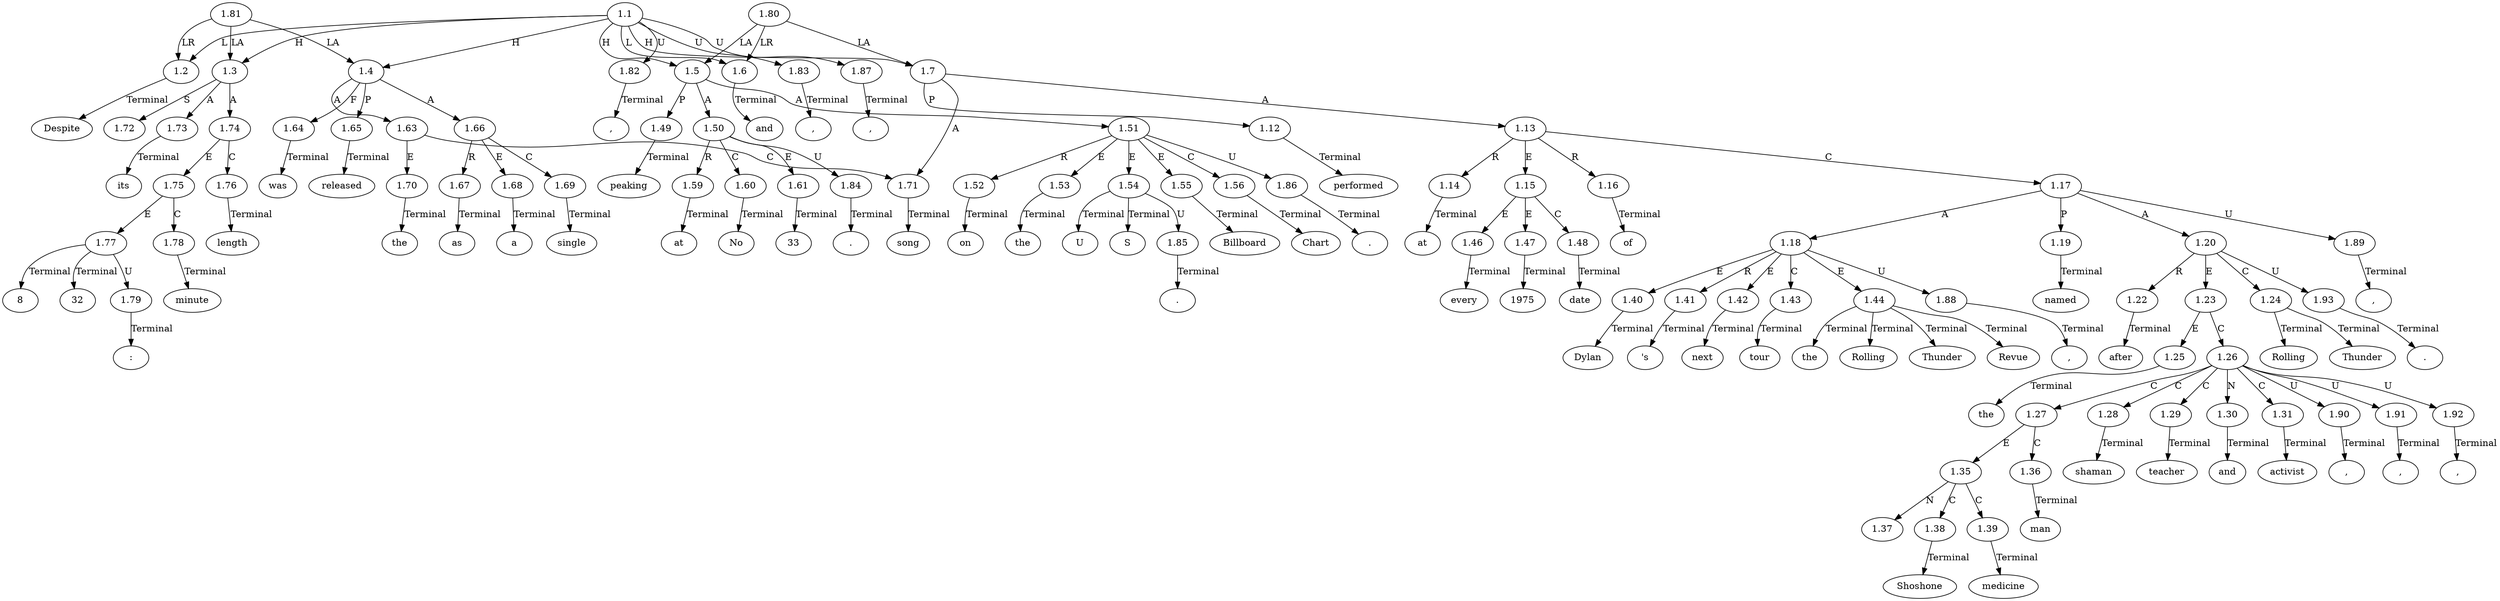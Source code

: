 // Graph
digraph {
	0.1 [label=Despite ordering=out]
	0.10 [label=song ordering=out]
	0.11 [label=was ordering=out]
	0.12 [label=released ordering=out]
	0.13 [label=as ordering=out]
	0.14 [label=a ordering=out]
	0.15 [label=single ordering=out]
	0.16 [label="," ordering=out]
	0.17 [label=peaking ordering=out]
	0.18 [label=at ordering=out]
	0.19 [label=No ordering=out]
	0.2 [label=its ordering=out]
	0.20 [label="." ordering=out]
	0.21 [label=33 ordering=out]
	0.22 [label=on ordering=out]
	0.23 [label=the ordering=out]
	0.24 [label=U ordering=out]
	0.25 [label="." ordering=out]
	0.26 [label=S ordering=out]
	0.27 [label="." ordering=out]
	0.28 [label=Billboard ordering=out]
	0.29 [label=Chart ordering=out]
	0.3 [label=8 ordering=out]
	0.30 [label="," ordering=out]
	0.31 [label=and ordering=out]
	0.32 [label=performed ordering=out]
	0.33 [label=at ordering=out]
	0.34 [label=every ordering=out]
	0.35 [label=1975 ordering=out]
	0.36 [label=date ordering=out]
	0.37 [label=of ordering=out]
	0.38 [label=Dylan ordering=out]
	0.39 [label="'s" ordering=out]
	0.4 [label=":" ordering=out]
	0.40 [label=next ordering=out]
	0.41 [label=tour ordering=out]
	0.42 [label="," ordering=out]
	0.43 [label=the ordering=out]
	0.44 [label=Rolling ordering=out]
	0.45 [label=Thunder ordering=out]
	0.46 [label=Revue ordering=out]
	0.47 [label="," ordering=out]
	0.48 [label=named ordering=out]
	0.49 [label=after ordering=out]
	0.5 [label=32 ordering=out]
	0.50 [label=the ordering=out]
	0.51 [label=Shoshone ordering=out]
	0.52 [label=medicine ordering=out]
	0.53 [label=man ordering=out]
	0.54 [label="," ordering=out]
	0.55 [label=shaman ordering=out]
	0.56 [label="," ordering=out]
	0.57 [label=teacher ordering=out]
	0.58 [label="," ordering=out]
	0.59 [label=and ordering=out]
	0.6 [label=minute ordering=out]
	0.60 [label=activist ordering=out]
	0.61 [label=Rolling ordering=out]
	0.62 [label=Thunder ordering=out]
	0.63 [label="." ordering=out]
	0.7 [label=length ordering=out]
	0.8 [label="," ordering=out]
	0.9 [label=the ordering=out]
	1.1 [label=1.1 ordering=out]
	1.2 [label=1.2 ordering=out]
	1.3 [label=1.3 ordering=out]
	1.4 [label=1.4 ordering=out]
	1.5 [label=1.5 ordering=out]
	1.6 [label=1.6 ordering=out]
	1.7 [label=1.7 ordering=out]
	1.12 [label=1.12 ordering=out]
	1.13 [label=1.13 ordering=out]
	1.14 [label=1.14 ordering=out]
	1.15 [label=1.15 ordering=out]
	1.16 [label=1.16 ordering=out]
	1.17 [label=1.17 ordering=out]
	1.18 [label=1.18 ordering=out]
	1.19 [label=1.19 ordering=out]
	1.20 [label=1.20 ordering=out]
	1.22 [label=1.22 ordering=out]
	1.23 [label=1.23 ordering=out]
	1.24 [label=1.24 ordering=out]
	1.25 [label=1.25 ordering=out]
	1.26 [label=1.26 ordering=out]
	1.27 [label=1.27 ordering=out]
	1.28 [label=1.28 ordering=out]
	1.29 [label=1.29 ordering=out]
	1.30 [label=1.30 ordering=out]
	1.31 [label=1.31 ordering=out]
	1.35 [label=1.35 ordering=out]
	1.36 [label=1.36 ordering=out]
	1.37 [label=1.37 ordering=out]
	1.38 [label=1.38 ordering=out]
	1.39 [label=1.39 ordering=out]
	1.40 [label=1.40 ordering=out]
	1.41 [label=1.41 ordering=out]
	1.42 [label=1.42 ordering=out]
	1.43 [label=1.43 ordering=out]
	1.44 [label=1.44 ordering=out]
	1.46 [label=1.46 ordering=out]
	1.47 [label=1.47 ordering=out]
	1.48 [label=1.48 ordering=out]
	1.49 [label=1.49 ordering=out]
	1.50 [label=1.50 ordering=out]
	1.51 [label=1.51 ordering=out]
	1.52 [label=1.52 ordering=out]
	1.53 [label=1.53 ordering=out]
	1.54 [label=1.54 ordering=out]
	1.55 [label=1.55 ordering=out]
	1.56 [label=1.56 ordering=out]
	1.59 [label=1.59 ordering=out]
	1.60 [label=1.60 ordering=out]
	1.61 [label=1.61 ordering=out]
	1.63 [label=1.63 ordering=out]
	1.64 [label=1.64 ordering=out]
	1.65 [label=1.65 ordering=out]
	1.66 [label=1.66 ordering=out]
	1.67 [label=1.67 ordering=out]
	1.68 [label=1.68 ordering=out]
	1.69 [label=1.69 ordering=out]
	1.70 [label=1.70 ordering=out]
	1.71 [label=1.71 ordering=out]
	1.72 [label=1.72 ordering=out]
	1.73 [label=1.73 ordering=out]
	1.74 [label=1.74 ordering=out]
	1.75 [label=1.75 ordering=out]
	1.76 [label=1.76 ordering=out]
	1.77 [label=1.77 ordering=out]
	1.78 [label=1.78 ordering=out]
	1.79 [label=1.79 ordering=out]
	1.80 [label=1.80 ordering=out]
	1.81 [label=1.81 ordering=out]
	1.82 [label=1.82 ordering=out]
	1.83 [label=1.83 ordering=out]
	1.84 [label=1.84 ordering=out]
	1.85 [label=1.85 ordering=out]
	1.86 [label=1.86 ordering=out]
	1.87 [label=1.87 ordering=out]
	1.88 [label=1.88 ordering=out]
	1.89 [label=1.89 ordering=out]
	1.90 [label=1.90 ordering=out]
	1.91 [label=1.91 ordering=out]
	1.92 [label=1.92 ordering=out]
	1.93 [label=1.93 ordering=out]
	1.1 -> 1.2 [label=L ordering=out]
	1.1 -> 1.3 [label=H ordering=out]
	1.1 -> 1.4 [label=H ordering=out]
	1.1 -> 1.5 [label=H ordering=out]
	1.1 -> 1.6 [label=L ordering=out]
	1.1 -> 1.7 [label=H ordering=out]
	1.1 -> 1.82 [label=U ordering=out]
	1.1 -> 1.83 [label=U ordering=out]
	1.1 -> 1.87 [label=U ordering=out]
	1.2 -> 0.1 [label=Terminal ordering=out]
	1.3 -> 1.72 [label=S ordering=out]
	1.3 -> 1.73 [label=A ordering=out]
	1.3 -> 1.74 [label=A ordering=out]
	1.4 -> 1.63 [label=A ordering=out]
	1.4 -> 1.64 [label=F ordering=out]
	1.4 -> 1.65 [label=P ordering=out]
	1.4 -> 1.66 [label=A ordering=out]
	1.5 -> 1.49 [label=P ordering=out]
	1.5 -> 1.50 [label=A ordering=out]
	1.5 -> 1.51 [label=A ordering=out]
	1.6 -> 0.31 [label=Terminal ordering=out]
	1.7 -> 1.12 [label=P ordering=out]
	1.7 -> 1.13 [label=A ordering=out]
	1.7 -> 1.71 [label=A ordering=out]
	1.12 -> 0.32 [label=Terminal ordering=out]
	1.13 -> 1.14 [label=R ordering=out]
	1.13 -> 1.15 [label=E ordering=out]
	1.13 -> 1.16 [label=R ordering=out]
	1.13 -> 1.17 [label=C ordering=out]
	1.14 -> 0.33 [label=Terminal ordering=out]
	1.15 -> 1.46 [label=E ordering=out]
	1.15 -> 1.47 [label=E ordering=out]
	1.15 -> 1.48 [label=C ordering=out]
	1.16 -> 0.37 [label=Terminal ordering=out]
	1.17 -> 1.18 [label=A ordering=out]
	1.17 -> 1.19 [label=P ordering=out]
	1.17 -> 1.20 [label=A ordering=out]
	1.17 -> 1.89 [label=U ordering=out]
	1.18 -> 1.40 [label=E ordering=out]
	1.18 -> 1.41 [label=R ordering=out]
	1.18 -> 1.42 [label=E ordering=out]
	1.18 -> 1.43 [label=C ordering=out]
	1.18 -> 1.44 [label=E ordering=out]
	1.18 -> 1.88 [label=U ordering=out]
	1.19 -> 0.48 [label=Terminal ordering=out]
	1.20 -> 1.22 [label=R ordering=out]
	1.20 -> 1.23 [label=E ordering=out]
	1.20 -> 1.24 [label=C ordering=out]
	1.20 -> 1.93 [label=U ordering=out]
	1.22 -> 0.49 [label=Terminal ordering=out]
	1.23 -> 1.25 [label=E ordering=out]
	1.23 -> 1.26 [label=C ordering=out]
	1.24 -> 0.61 [label=Terminal ordering=out]
	1.24 -> 0.62 [label=Terminal ordering=out]
	1.25 -> 0.50 [label=Terminal ordering=out]
	1.26 -> 1.27 [label=C ordering=out]
	1.26 -> 1.28 [label=C ordering=out]
	1.26 -> 1.29 [label=C ordering=out]
	1.26 -> 1.30 [label=N ordering=out]
	1.26 -> 1.31 [label=C ordering=out]
	1.26 -> 1.90 [label=U ordering=out]
	1.26 -> 1.91 [label=U ordering=out]
	1.26 -> 1.92 [label=U ordering=out]
	1.27 -> 1.35 [label=E ordering=out]
	1.27 -> 1.36 [label=C ordering=out]
	1.28 -> 0.55 [label=Terminal ordering=out]
	1.29 -> 0.57 [label=Terminal ordering=out]
	1.30 -> 0.59 [label=Terminal ordering=out]
	1.31 -> 0.60 [label=Terminal ordering=out]
	1.35 -> 1.37 [label=N ordering=out]
	1.35 -> 1.38 [label=C ordering=out]
	1.35 -> 1.39 [label=C ordering=out]
	1.36 -> 0.53 [label=Terminal ordering=out]
	1.38 -> 0.51 [label=Terminal ordering=out]
	1.39 -> 0.52 [label=Terminal ordering=out]
	1.40 -> 0.38 [label=Terminal ordering=out]
	1.41 -> 0.39 [label=Terminal ordering=out]
	1.42 -> 0.40 [label=Terminal ordering=out]
	1.43 -> 0.41 [label=Terminal ordering=out]
	1.44 -> 0.43 [label=Terminal ordering=out]
	1.44 -> 0.44 [label=Terminal ordering=out]
	1.44 -> 0.45 [label=Terminal ordering=out]
	1.44 -> 0.46 [label=Terminal ordering=out]
	1.46 -> 0.34 [label=Terminal ordering=out]
	1.47 -> 0.35 [label=Terminal ordering=out]
	1.48 -> 0.36 [label=Terminal ordering=out]
	1.49 -> 0.17 [label=Terminal ordering=out]
	1.50 -> 1.59 [label=R ordering=out]
	1.50 -> 1.60 [label=C ordering=out]
	1.50 -> 1.61 [label=E ordering=out]
	1.50 -> 1.84 [label=U ordering=out]
	1.51 -> 1.52 [label=R ordering=out]
	1.51 -> 1.53 [label=E ordering=out]
	1.51 -> 1.54 [label=E ordering=out]
	1.51 -> 1.55 [label=E ordering=out]
	1.51 -> 1.56 [label=C ordering=out]
	1.51 -> 1.86 [label=U ordering=out]
	1.52 -> 0.22 [label=Terminal ordering=out]
	1.53 -> 0.23 [label=Terminal ordering=out]
	1.54 -> 0.24 [label=Terminal ordering=out]
	1.54 -> 0.26 [label=Terminal ordering=out]
	1.54 -> 1.85 [label=U ordering=out]
	1.55 -> 0.28 [label=Terminal ordering=out]
	1.56 -> 0.29 [label=Terminal ordering=out]
	1.59 -> 0.18 [label=Terminal ordering=out]
	1.60 -> 0.19 [label=Terminal ordering=out]
	1.61 -> 0.21 [label=Terminal ordering=out]
	1.63 -> 1.70 [label=E ordering=out]
	1.63 -> 1.71 [label=C ordering=out]
	1.64 -> 0.11 [label=Terminal ordering=out]
	1.65 -> 0.12 [label=Terminal ordering=out]
	1.66 -> 1.67 [label=R ordering=out]
	1.66 -> 1.68 [label=E ordering=out]
	1.66 -> 1.69 [label=C ordering=out]
	1.67 -> 0.13 [label=Terminal ordering=out]
	1.68 -> 0.14 [label=Terminal ordering=out]
	1.69 -> 0.15 [label=Terminal ordering=out]
	1.70 -> 0.9 [label=Terminal ordering=out]
	1.71 -> 0.10 [label=Terminal ordering=out]
	1.73 -> 0.2 [label=Terminal ordering=out]
	1.74 -> 1.75 [label=E ordering=out]
	1.74 -> 1.76 [label=C ordering=out]
	1.75 -> 1.77 [label=E ordering=out]
	1.75 -> 1.78 [label=C ordering=out]
	1.76 -> 0.7 [label=Terminal ordering=out]
	1.77 -> 0.3 [label=Terminal ordering=out]
	1.77 -> 0.5 [label=Terminal ordering=out]
	1.77 -> 1.79 [label=U ordering=out]
	1.78 -> 0.6 [label=Terminal ordering=out]
	1.79 -> 0.4 [label=Terminal ordering=out]
	1.80 -> 1.5 [label=LA ordering=out]
	1.80 -> 1.6 [label=LR ordering=out]
	1.80 -> 1.7 [label=LA ordering=out]
	1.81 -> 1.2 [label=LR ordering=out]
	1.81 -> 1.3 [label=LA ordering=out]
	1.81 -> 1.4 [label=LA ordering=out]
	1.82 -> 0.8 [label=Terminal ordering=out]
	1.83 -> 0.16 [label=Terminal ordering=out]
	1.84 -> 0.20 [label=Terminal ordering=out]
	1.85 -> 0.25 [label=Terminal ordering=out]
	1.86 -> 0.27 [label=Terminal ordering=out]
	1.87 -> 0.30 [label=Terminal ordering=out]
	1.88 -> 0.42 [label=Terminal ordering=out]
	1.89 -> 0.47 [label=Terminal ordering=out]
	1.90 -> 0.54 [label=Terminal ordering=out]
	1.91 -> 0.56 [label=Terminal ordering=out]
	1.92 -> 0.58 [label=Terminal ordering=out]
	1.93 -> 0.63 [label=Terminal ordering=out]
}
